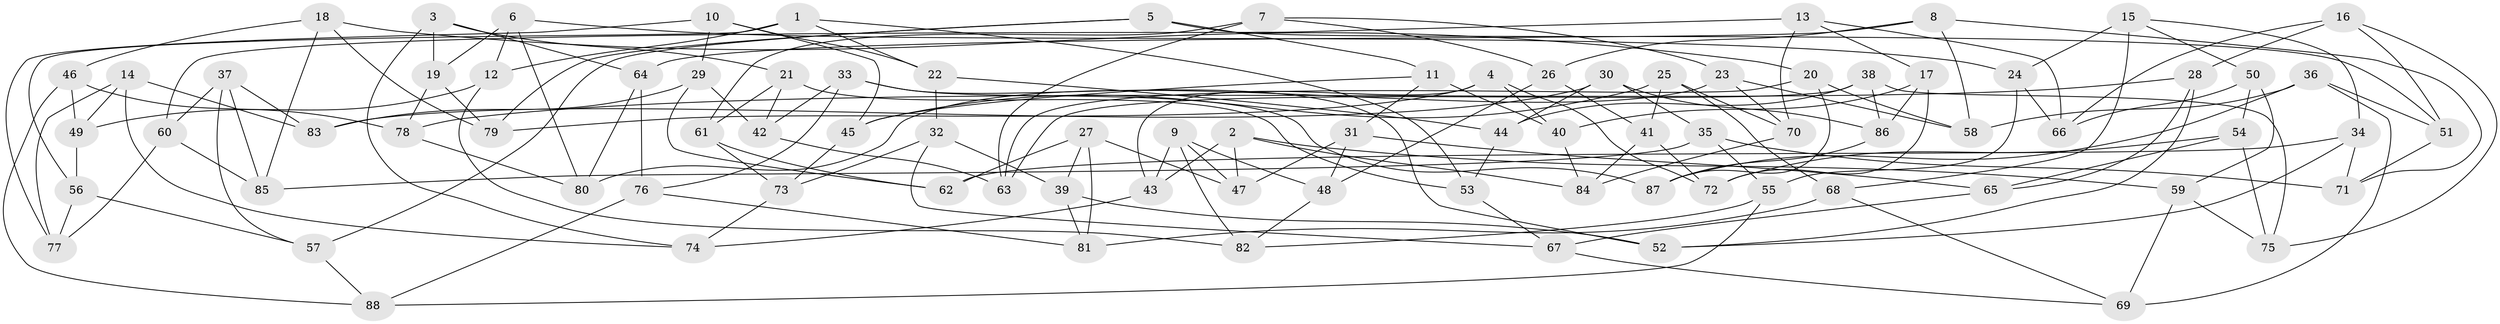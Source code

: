 // coarse degree distribution, {5: 0.1320754716981132, 4: 0.32075471698113206, 6: 0.5283018867924528, 3: 0.018867924528301886}
// Generated by graph-tools (version 1.1) at 2025/42/03/06/25 10:42:16]
// undirected, 88 vertices, 176 edges
graph export_dot {
graph [start="1"]
  node [color=gray90,style=filled];
  1;
  2;
  3;
  4;
  5;
  6;
  7;
  8;
  9;
  10;
  11;
  12;
  13;
  14;
  15;
  16;
  17;
  18;
  19;
  20;
  21;
  22;
  23;
  24;
  25;
  26;
  27;
  28;
  29;
  30;
  31;
  32;
  33;
  34;
  35;
  36;
  37;
  38;
  39;
  40;
  41;
  42;
  43;
  44;
  45;
  46;
  47;
  48;
  49;
  50;
  51;
  52;
  53;
  54;
  55;
  56;
  57;
  58;
  59;
  60;
  61;
  62;
  63;
  64;
  65;
  66;
  67;
  68;
  69;
  70;
  71;
  72;
  73;
  74;
  75;
  76;
  77;
  78;
  79;
  80;
  81;
  82;
  83;
  84;
  85;
  86;
  87;
  88;
  1 -- 56;
  1 -- 53;
  1 -- 22;
  1 -- 12;
  2 -- 84;
  2 -- 43;
  2 -- 59;
  2 -- 47;
  3 -- 21;
  3 -- 74;
  3 -- 64;
  3 -- 19;
  4 -- 43;
  4 -- 79;
  4 -- 40;
  4 -- 72;
  5 -- 79;
  5 -- 51;
  5 -- 11;
  5 -- 57;
  6 -- 24;
  6 -- 19;
  6 -- 12;
  6 -- 80;
  7 -- 63;
  7 -- 26;
  7 -- 61;
  7 -- 23;
  8 -- 71;
  8 -- 58;
  8 -- 64;
  8 -- 26;
  9 -- 82;
  9 -- 47;
  9 -- 48;
  9 -- 43;
  10 -- 22;
  10 -- 77;
  10 -- 29;
  10 -- 45;
  11 -- 31;
  11 -- 40;
  11 -- 45;
  12 -- 82;
  12 -- 49;
  13 -- 66;
  13 -- 70;
  13 -- 17;
  13 -- 60;
  14 -- 83;
  14 -- 49;
  14 -- 77;
  14 -- 74;
  15 -- 68;
  15 -- 50;
  15 -- 24;
  15 -- 34;
  16 -- 51;
  16 -- 28;
  16 -- 66;
  16 -- 75;
  17 -- 72;
  17 -- 86;
  17 -- 40;
  18 -- 20;
  18 -- 79;
  18 -- 46;
  18 -- 85;
  19 -- 78;
  19 -- 79;
  20 -- 63;
  20 -- 87;
  20 -- 58;
  21 -- 61;
  21 -- 42;
  21 -- 53;
  22 -- 44;
  22 -- 32;
  23 -- 70;
  23 -- 80;
  23 -- 58;
  24 -- 55;
  24 -- 66;
  25 -- 45;
  25 -- 41;
  25 -- 68;
  25 -- 70;
  26 -- 41;
  26 -- 48;
  27 -- 81;
  27 -- 47;
  27 -- 62;
  27 -- 39;
  28 -- 65;
  28 -- 78;
  28 -- 52;
  29 -- 83;
  29 -- 42;
  29 -- 62;
  30 -- 35;
  30 -- 86;
  30 -- 83;
  30 -- 44;
  31 -- 47;
  31 -- 65;
  31 -- 48;
  32 -- 73;
  32 -- 39;
  32 -- 67;
  33 -- 52;
  33 -- 42;
  33 -- 76;
  33 -- 87;
  34 -- 71;
  34 -- 62;
  34 -- 52;
  35 -- 85;
  35 -- 55;
  35 -- 71;
  36 -- 87;
  36 -- 58;
  36 -- 69;
  36 -- 51;
  37 -- 83;
  37 -- 57;
  37 -- 60;
  37 -- 85;
  38 -- 75;
  38 -- 86;
  38 -- 44;
  38 -- 63;
  39 -- 52;
  39 -- 81;
  40 -- 84;
  41 -- 84;
  41 -- 72;
  42 -- 63;
  43 -- 74;
  44 -- 53;
  45 -- 73;
  46 -- 78;
  46 -- 49;
  46 -- 88;
  48 -- 82;
  49 -- 56;
  50 -- 54;
  50 -- 59;
  50 -- 66;
  51 -- 71;
  53 -- 67;
  54 -- 72;
  54 -- 65;
  54 -- 75;
  55 -- 88;
  55 -- 82;
  56 -- 77;
  56 -- 57;
  57 -- 88;
  59 -- 69;
  59 -- 75;
  60 -- 85;
  60 -- 77;
  61 -- 62;
  61 -- 73;
  64 -- 76;
  64 -- 80;
  65 -- 67;
  67 -- 69;
  68 -- 81;
  68 -- 69;
  70 -- 84;
  73 -- 74;
  76 -- 81;
  76 -- 88;
  78 -- 80;
  86 -- 87;
}
